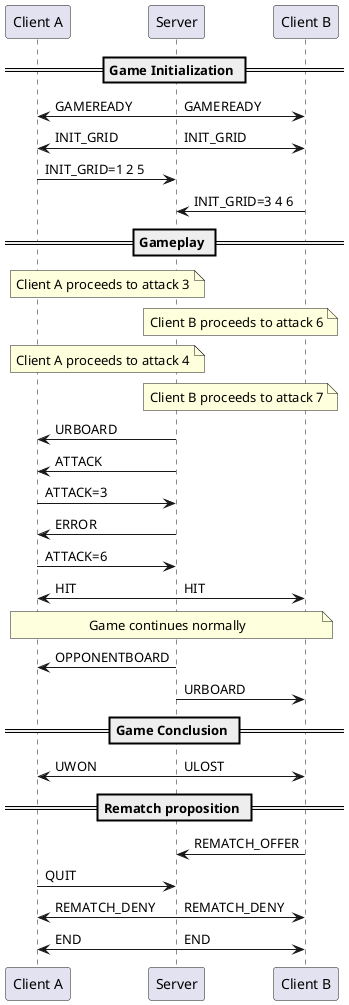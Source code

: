 @startuml
!pragma teoz true
participant "Client A" as CA
participant "Server" as S
participant "Client B" as CB

== Game Initialization ==

S -> CA: GAMEREADY
& S -> CB: GAMEREADY
S -> CA: INIT_GRID
& S -> CB: INIT_GRID
CA -> S: INIT_GRID=1 2 5
CB -> S: INIT_GRID=3 4 6

== Gameplay ==
note over CA, S : Client A proceeds to attack 3
note over CB, S : Client B proceeds to attack 6
note over CA, S : Client A proceeds to attack 4
note over CB, S : Client B proceeds to attack 7
S -> CA: URBOARD
S -> CA: ATTACK
CA -> S: ATTACK=3
S -> CA: ERROR
CA -> S: ATTACK=6
S -> CA: HIT
& S -> CB: HIT
note over CA, CB: Game continues normally
S -> CA: OPPONENTBOARD
S -> CB: URBOARD

== Game Conclusion ==
S -> CA: UWON
& S -> CB: ULOST
== Rematch proposition ==
CB -> S: REMATCH_OFFER
CA -> S: QUIT
S -> CA: REMATCH_DENY
& S -> CB: REMATCH_DENY
S -> CA: END
& S -> CB: END
@enduml

